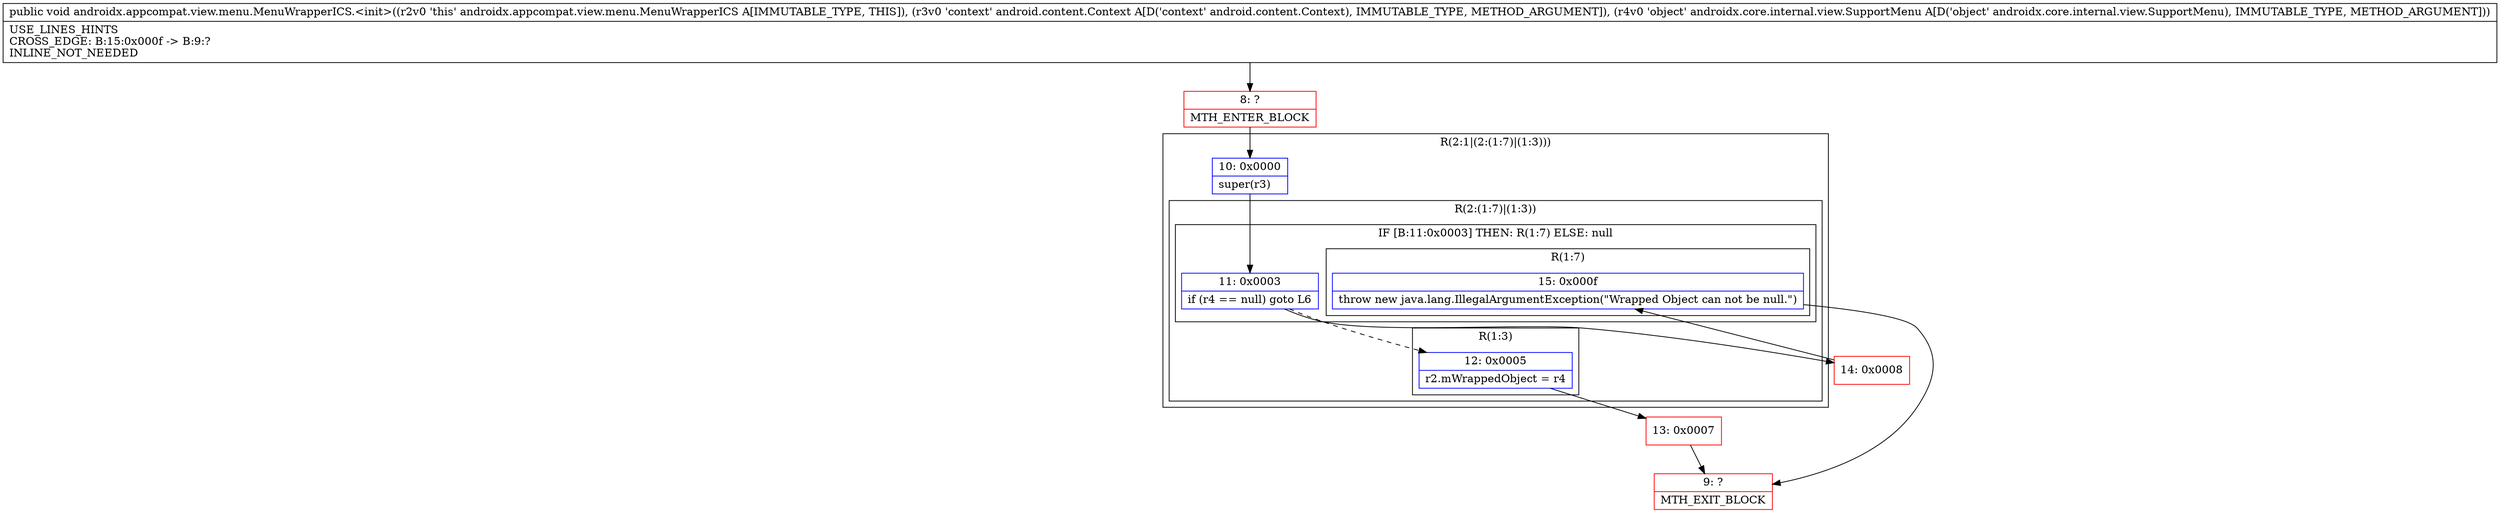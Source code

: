 digraph "CFG forandroidx.appcompat.view.menu.MenuWrapperICS.\<init\>(Landroid\/content\/Context;Landroidx\/core\/internal\/view\/SupportMenu;)V" {
subgraph cluster_Region_554198488 {
label = "R(2:1|(2:(1:7)|(1:3)))";
node [shape=record,color=blue];
Node_10 [shape=record,label="{10\:\ 0x0000|super(r3)\l}"];
subgraph cluster_Region_1596601070 {
label = "R(2:(1:7)|(1:3))";
node [shape=record,color=blue];
subgraph cluster_IfRegion_925705870 {
label = "IF [B:11:0x0003] THEN: R(1:7) ELSE: null";
node [shape=record,color=blue];
Node_11 [shape=record,label="{11\:\ 0x0003|if (r4 == null) goto L6\l}"];
subgraph cluster_Region_1974002605 {
label = "R(1:7)";
node [shape=record,color=blue];
Node_15 [shape=record,label="{15\:\ 0x000f|throw new java.lang.IllegalArgumentException(\"Wrapped Object can not be null.\")\l}"];
}
}
subgraph cluster_Region_392986213 {
label = "R(1:3)";
node [shape=record,color=blue];
Node_12 [shape=record,label="{12\:\ 0x0005|r2.mWrappedObject = r4\l}"];
}
}
}
Node_8 [shape=record,color=red,label="{8\:\ ?|MTH_ENTER_BLOCK\l}"];
Node_13 [shape=record,color=red,label="{13\:\ 0x0007}"];
Node_9 [shape=record,color=red,label="{9\:\ ?|MTH_EXIT_BLOCK\l}"];
Node_14 [shape=record,color=red,label="{14\:\ 0x0008}"];
MethodNode[shape=record,label="{public void androidx.appcompat.view.menu.MenuWrapperICS.\<init\>((r2v0 'this' androidx.appcompat.view.menu.MenuWrapperICS A[IMMUTABLE_TYPE, THIS]), (r3v0 'context' android.content.Context A[D('context' android.content.Context), IMMUTABLE_TYPE, METHOD_ARGUMENT]), (r4v0 'object' androidx.core.internal.view.SupportMenu A[D('object' androidx.core.internal.view.SupportMenu), IMMUTABLE_TYPE, METHOD_ARGUMENT]))  | USE_LINES_HINTS\lCROSS_EDGE: B:15:0x000f \-\> B:9:?\lINLINE_NOT_NEEDED\l}"];
MethodNode -> Node_8;Node_10 -> Node_11;
Node_11 -> Node_12[style=dashed];
Node_11 -> Node_14;
Node_15 -> Node_9;
Node_12 -> Node_13;
Node_8 -> Node_10;
Node_13 -> Node_9;
Node_14 -> Node_15;
}

